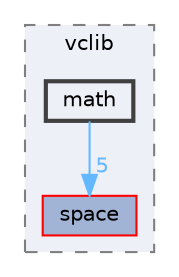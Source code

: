 digraph "/home/runner/work/vclib/vclib/include/vclib/math"
{
 // LATEX_PDF_SIZE
  bgcolor="transparent";
  edge [fontname=Helvetica,fontsize=10,labelfontname=Helvetica,labelfontsize=10];
  node [fontname=Helvetica,fontsize=10,shape=box,height=0.2,width=0.4];
  compound=true
  subgraph clusterdir_d2fdbf172f8ae9790b339bfcb66b3af7 {
    graph [ bgcolor="#edf0f7", pencolor="grey50", label="vclib", fontname=Helvetica,fontsize=10 style="filled,dashed", URL="dir_d2fdbf172f8ae9790b339bfcb66b3af7.html",tooltip=""]
  dir_f5c67e0d94465501863c6ccee7fad822 [label="space", fillcolor="#a2b4d6", color="red", style="filled", URL="dir_f5c67e0d94465501863c6ccee7fad822.html",tooltip=""];
  dir_96ccdd9de2e0c21b924c5a2b723ad6a0 [label="math", fillcolor="#edf0f7", color="grey25", style="filled,bold", URL="dir_96ccdd9de2e0c21b924c5a2b723ad6a0.html",tooltip=""];
  }
  dir_96ccdd9de2e0c21b924c5a2b723ad6a0->dir_f5c67e0d94465501863c6ccee7fad822 [headlabel="5", labeldistance=1.5 headhref="dir_000031_000051.html" color="steelblue1" fontcolor="steelblue1"];
}
